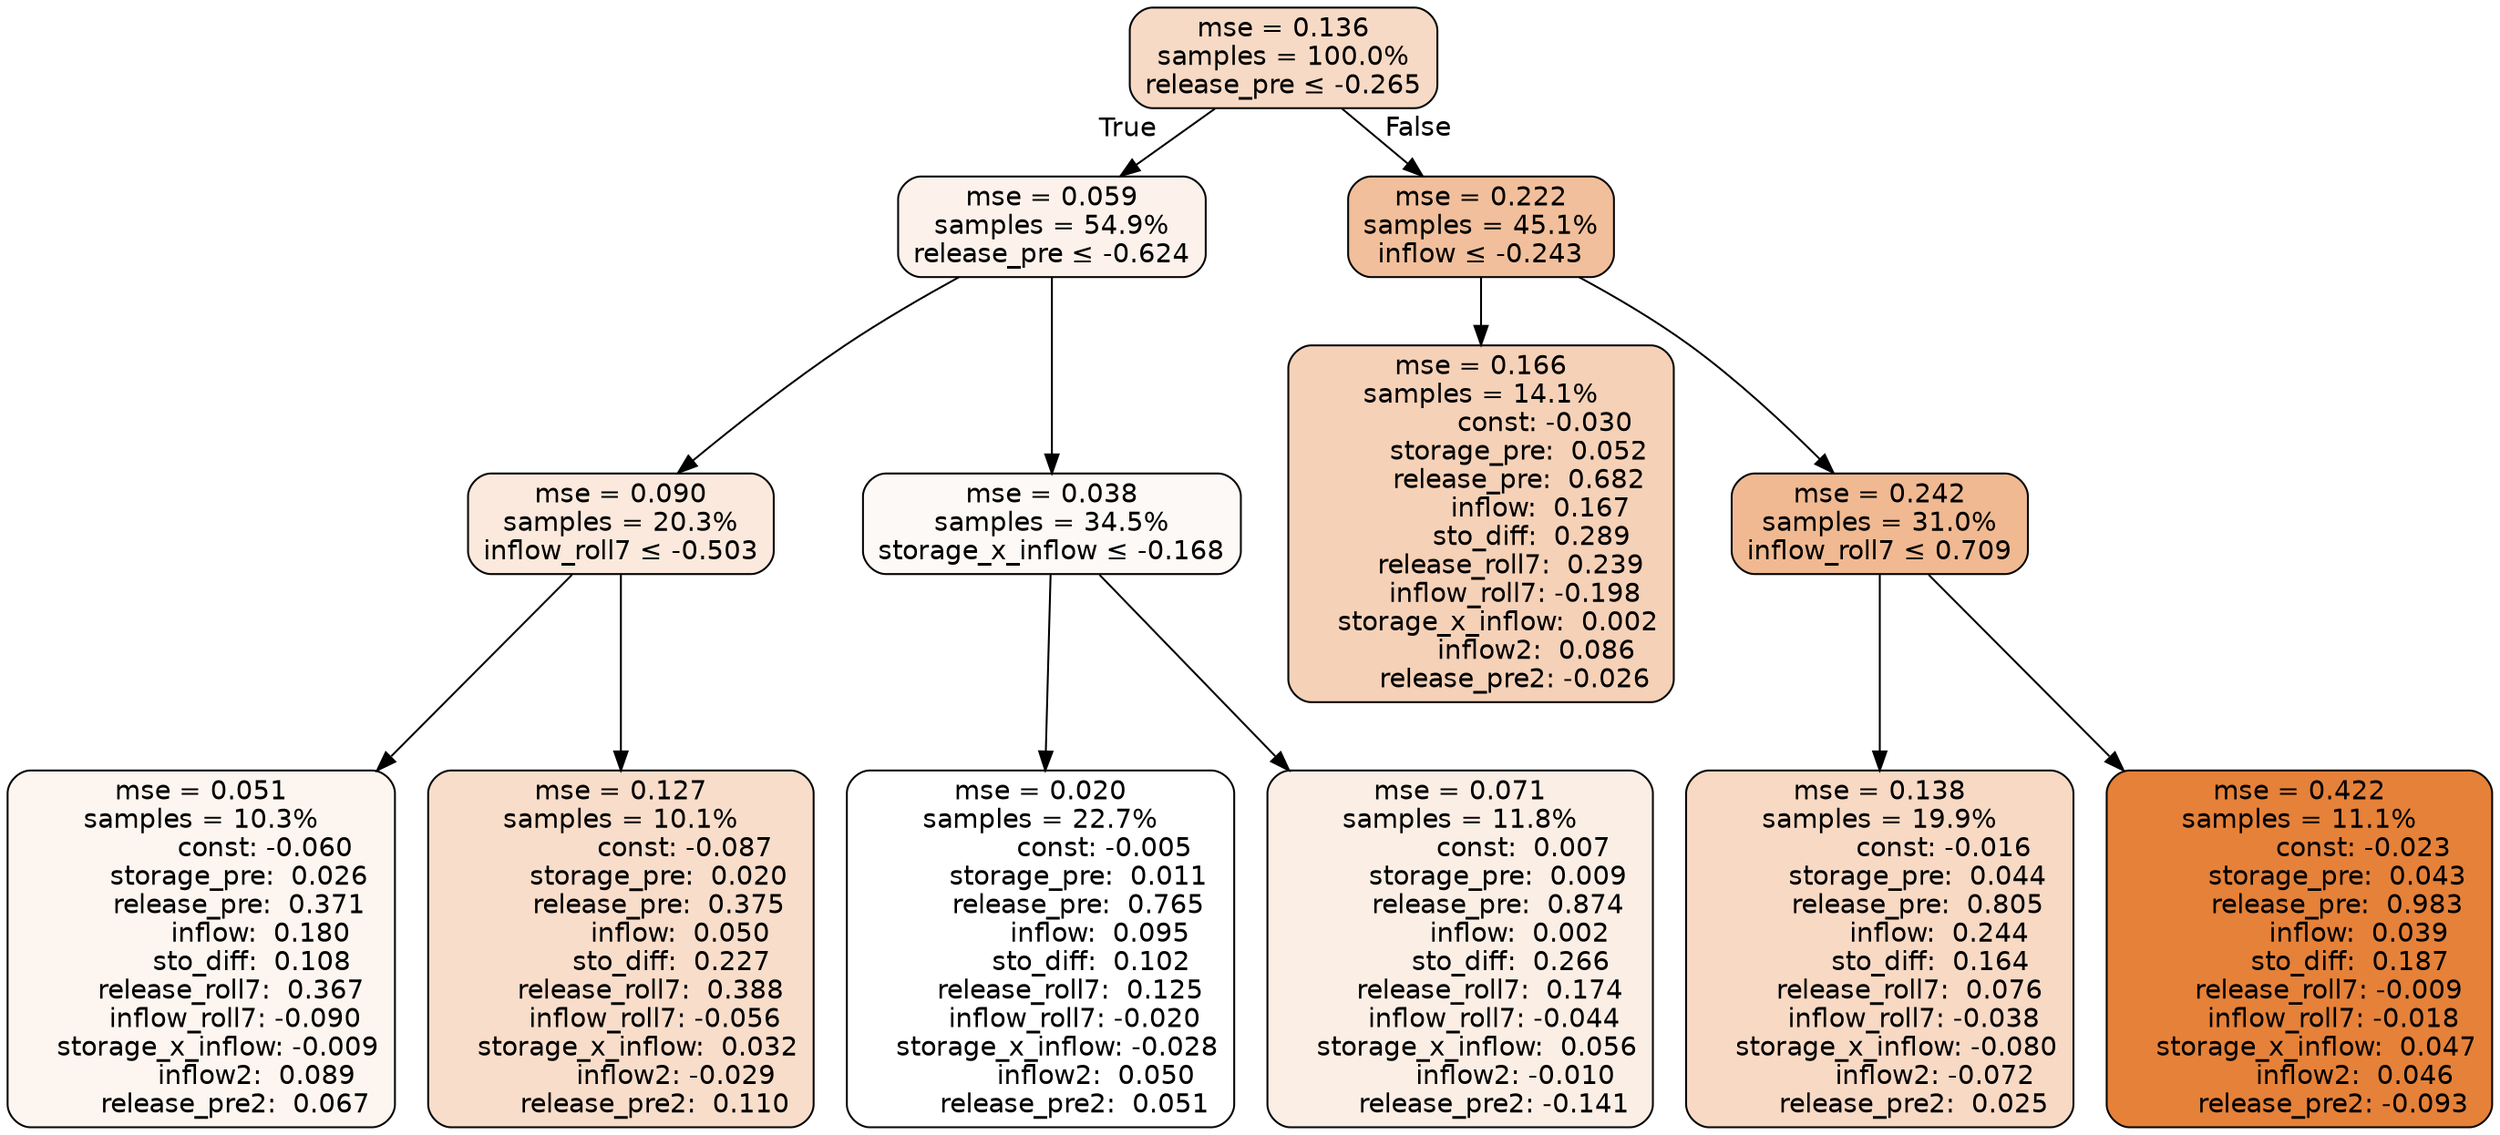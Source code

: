 digraph tree {
bgcolor="transparent"
node [shape=rectangle, style="filled, rounded", color="black", fontname=helvetica] ;
edge [fontname=helvetica] ;
	"0" [label="mse = 0.136
samples = 100.0%
release_pre &le; -0.265", fillcolor="#f7dac5"]
	"1" [label="mse = 0.059
samples = 54.9%
release_pre &le; -0.624", fillcolor="#fcf2eb"]
	"2" [label="mse = 0.090
samples = 20.3%
inflow_roll7 &le; -0.503", fillcolor="#fae9dc"]
	"3" [label="mse = 0.051
samples = 10.3%
               const: -0.060
         storage_pre:  0.026
         release_pre:  0.371
              inflow:  0.180
            sto_diff:  0.108
       release_roll7:  0.367
        inflow_roll7: -0.090
    storage_x_inflow: -0.009
             inflow2:  0.089
        release_pre2:  0.067", fillcolor="#fdf5ef"]
	"4" [label="mse = 0.127
samples = 10.1%
               const: -0.087
         storage_pre:  0.020
         release_pre:  0.375
              inflow:  0.050
            sto_diff:  0.227
       release_roll7:  0.388
        inflow_roll7: -0.056
    storage_x_inflow:  0.032
             inflow2: -0.029
        release_pre2:  0.110", fillcolor="#f8ddca"]
	"5" [label="mse = 0.038
samples = 34.5%
storage_x_inflow &le; -0.168", fillcolor="#fdf9f6"]
	"6" [label="mse = 0.020
samples = 22.7%
               const: -0.005
         storage_pre:  0.011
         release_pre:  0.765
              inflow:  0.095
            sto_diff:  0.102
       release_roll7:  0.125
        inflow_roll7: -0.020
    storage_x_inflow: -0.028
             inflow2:  0.050
        release_pre2:  0.051", fillcolor="#ffffff"]
	"7" [label="mse = 0.071
samples = 11.8%
               const:  0.007
         storage_pre:  0.009
         release_pre:  0.874
              inflow:  0.002
            sto_diff:  0.266
       release_roll7:  0.174
        inflow_roll7: -0.044
    storage_x_inflow:  0.056
             inflow2: -0.010
        release_pre2: -0.141", fillcolor="#fbeee5"]
	"8" [label="mse = 0.222
samples = 45.1%
inflow &le; -0.243", fillcolor="#f1bf9b"]
	"9" [label="mse = 0.166
samples = 14.1%
               const: -0.030
         storage_pre:  0.052
         release_pre:  0.682
              inflow:  0.167
            sto_diff:  0.289
       release_roll7:  0.239
        inflow_roll7: -0.198
    storage_x_inflow:  0.002
             inflow2:  0.086
        release_pre2: -0.026", fillcolor="#f5d1b7"]
	"10" [label="mse = 0.242
samples = 31.0%
inflow_roll7 &le; 0.709", fillcolor="#f0b991"]
	"11" [label="mse = 0.138
samples = 19.9%
               const: -0.016
         storage_pre:  0.044
         release_pre:  0.805
              inflow:  0.244
            sto_diff:  0.164
       release_roll7:  0.076
        inflow_roll7: -0.038
    storage_x_inflow: -0.080
             inflow2: -0.072
        release_pre2:  0.025", fillcolor="#f7d9c4"]
	"12" [label="mse = 0.422
samples = 11.1%
               const: -0.023
         storage_pre:  0.043
         release_pre:  0.983
              inflow:  0.039
            sto_diff:  0.187
       release_roll7: -0.009
        inflow_roll7: -0.018
    storage_x_inflow:  0.047
             inflow2:  0.046
        release_pre2: -0.093", fillcolor="#e58139"]

	"0" -> "1" [labeldistance=2.5, labelangle=45, headlabel="True"]
	"1" -> "2"
	"2" -> "3"
	"2" -> "4"
	"1" -> "5"
	"5" -> "6"
	"5" -> "7"
	"0" -> "8" [labeldistance=2.5, labelangle=-45, headlabel="False"]
	"8" -> "9"
	"8" -> "10"
	"10" -> "11"
	"10" -> "12"
}
